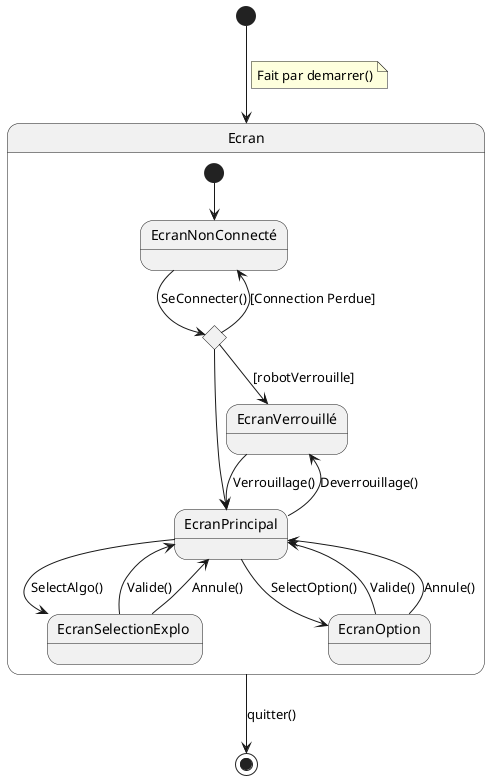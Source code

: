 @startuml
[*] --> Ecran
note on link
    Fait par demarrer()
end note
state Ecran {
    state "EcranNonConnecté" as EcranNonConnecté
    state "EcranPrincipal" as EcranPrincipal
    state "EcranVerrouillé" as EcranVerrouillé
    state "EcranSelectionExplo " as EcranSelectionExplo 
    state "EcranOption" as EcranOption

    state c <<choice>>

    [*] --> EcranNonConnecté
    EcranNonConnecté --> c : SeConnecter()

    c --> EcranNonConnecté : [Connection Perdue]
    c --> EcranPrincipal
    c --> EcranVerrouillé : [robotVerrouille]
    EcranVerrouillé --> EcranPrincipal: Verrouillage()
    EcranPrincipal--> EcranVerrouillé :Deverrouillage()
    EcranPrincipal--> EcranSelectionExplo : SelectAlgo()
    EcranSelectionExplo --> EcranPrincipal: Valide()
    EcranSelectionExplo --> EcranPrincipal: Annule()
    EcranPrincipal--> EcranOption :SelectOption()
    EcranOption --> EcranPrincipal:Valide()
    EcranOption --> EcranPrincipal:Annule()
}

Ecran --> [*] : quitter()
@enduml
